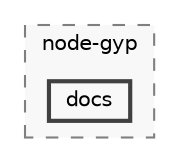 digraph "backend/node_modules/node-gyp/docs"
{
 // LATEX_PDF_SIZE
  bgcolor="transparent";
  edge [fontname=Helvetica,fontsize=10,labelfontname=Helvetica,labelfontsize=10];
  node [fontname=Helvetica,fontsize=10,shape=box,height=0.2,width=0.4];
  compound=true
  subgraph clusterdir_79f407f988acdd41c405011a9a38724c {
    graph [ bgcolor="#f8f8f8", pencolor="grey50", label="node-gyp", fontname=Helvetica,fontsize=10 style="filled,dashed", URL="dir_79f407f988acdd41c405011a9a38724c.html",tooltip=""]
  dir_d327bf73531d0a7f6ec1187089f150fe [label="docs", fillcolor="#f8f8f8", color="grey25", style="filled,bold", URL="dir_d327bf73531d0a7f6ec1187089f150fe.html",tooltip=""];
  }
}

